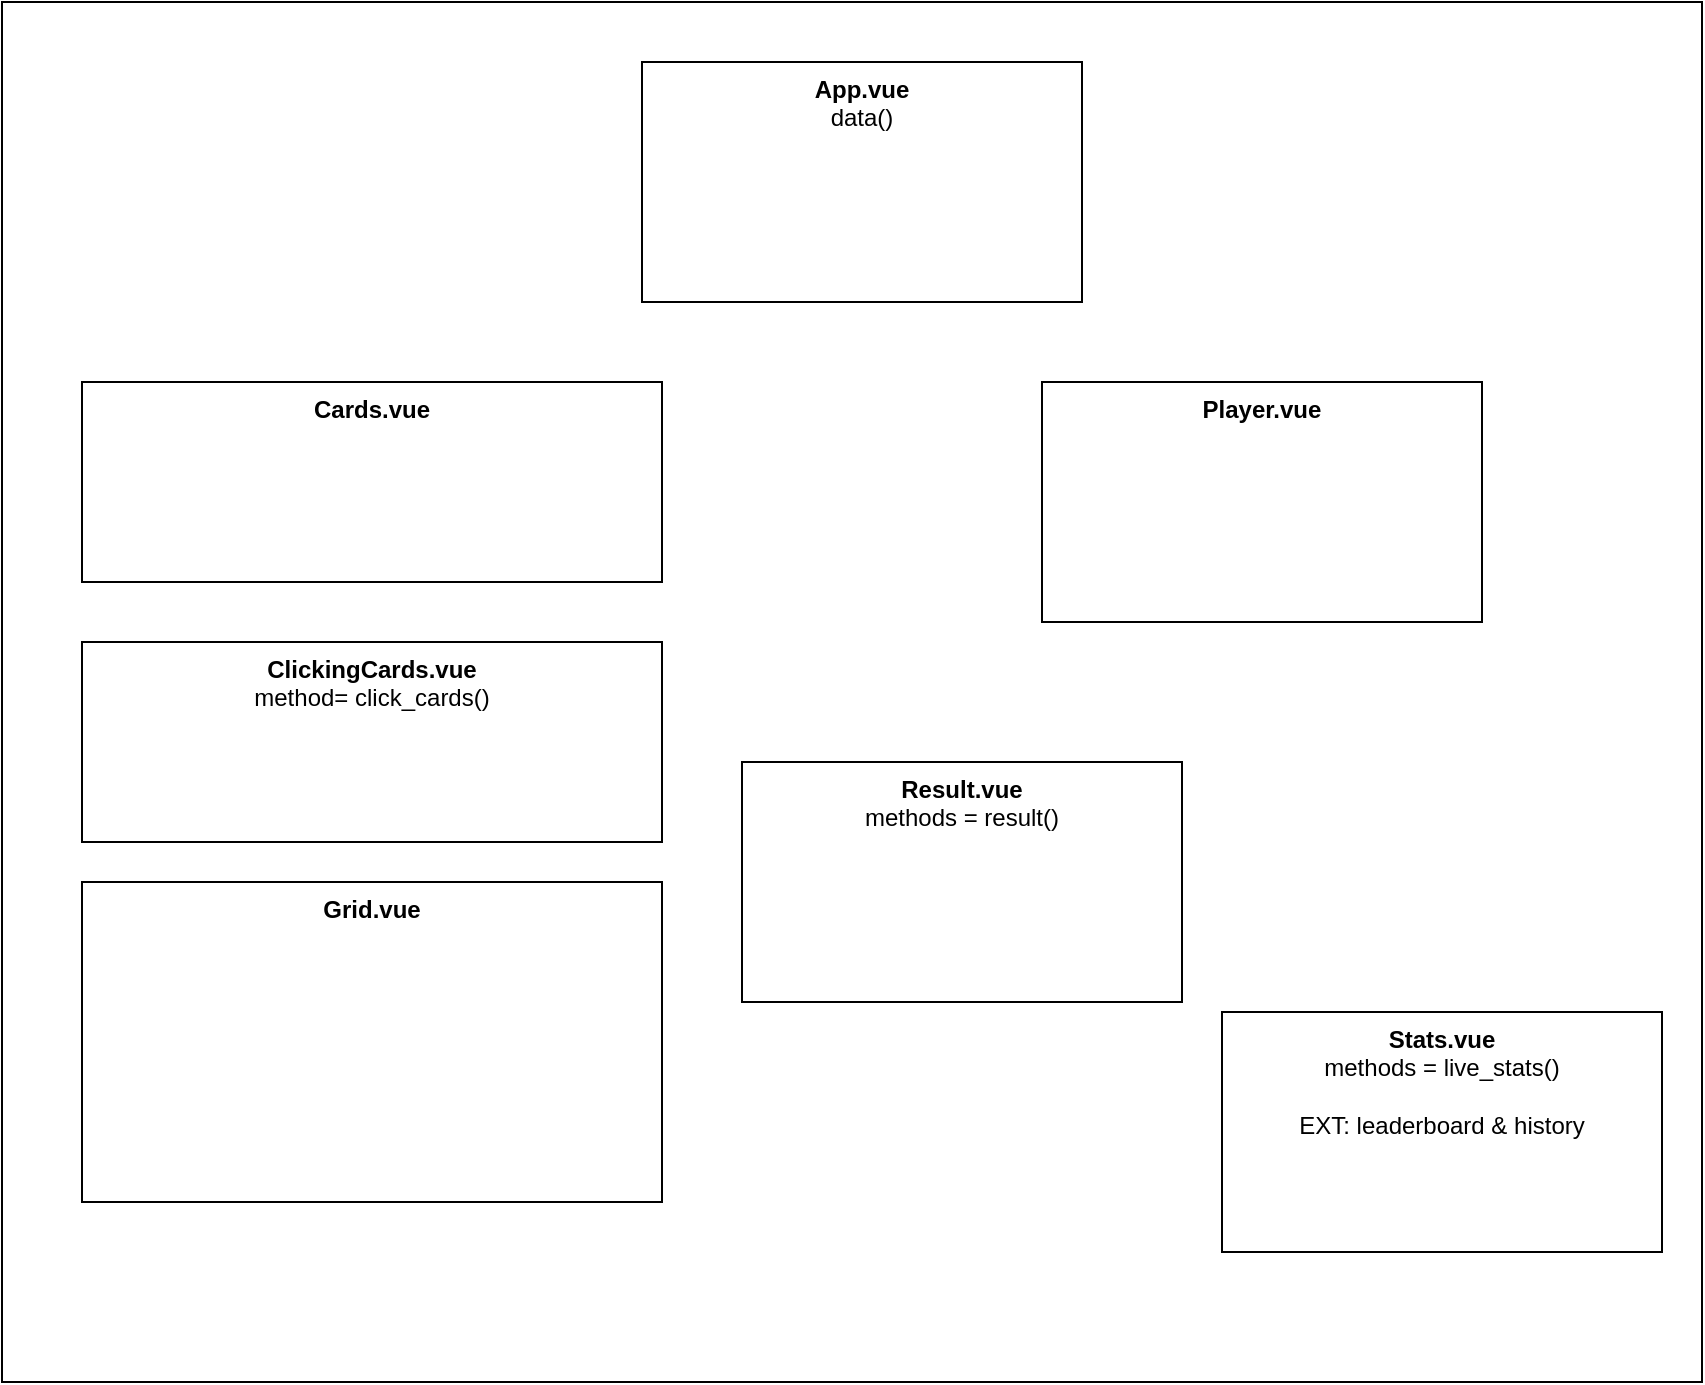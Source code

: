 <mxfile version="14.6.1" type="device"><diagram id="04I-G3dIMeDSBi7DxZNA" name="Page-1"><mxGraphModel dx="1218" dy="730" grid="1" gridSize="10" guides="1" tooltips="1" connect="1" arrows="1" fold="1" page="1" pageScale="1" pageWidth="1654" pageHeight="1169" math="0" shadow="0"><root><mxCell id="0"/><mxCell id="1" parent="0"/><mxCell id="ZeLoojFcmzW-CdSNqMIV-1" value="" style="rounded=0;whiteSpace=wrap;html=1;" vertex="1" parent="1"><mxGeometry x="130" y="20" width="850" height="690" as="geometry"/></mxCell><mxCell id="ZeLoojFcmzW-CdSNqMIV-2" value="&lt;b&gt;App.vue&lt;/b&gt;&lt;br&gt;data()" style="rounded=0;whiteSpace=wrap;html=1;verticalAlign=top;" vertex="1" parent="1"><mxGeometry x="450" y="50" width="220" height="120" as="geometry"/></mxCell><mxCell id="ZeLoojFcmzW-CdSNqMIV-3" value="&lt;b&gt;Grid.vue&lt;/b&gt;" style="rounded=0;whiteSpace=wrap;html=1;verticalAlign=top;" vertex="1" parent="1"><mxGeometry x="170" y="460" width="290" height="160" as="geometry"/></mxCell><mxCell id="ZeLoojFcmzW-CdSNqMIV-4" value="&lt;b&gt;Player.vue&lt;/b&gt;" style="rounded=0;whiteSpace=wrap;html=1;verticalAlign=top;" vertex="1" parent="1"><mxGeometry x="650" y="210" width="220" height="120" as="geometry"/></mxCell><mxCell id="ZeLoojFcmzW-CdSNqMIV-6" value="&lt;b&gt;Stats.vue&lt;/b&gt;&lt;br&gt;methods = live_stats()&lt;br&gt;&lt;br&gt;EXT: leaderboard &amp;amp; history" style="rounded=0;whiteSpace=wrap;html=1;verticalAlign=top;" vertex="1" parent="1"><mxGeometry x="740" y="525" width="220" height="120" as="geometry"/></mxCell><mxCell id="ZeLoojFcmzW-CdSNqMIV-7" value="&lt;b&gt;Cards.vue&lt;br&gt;&lt;br&gt;&lt;/b&gt;" style="rounded=0;whiteSpace=wrap;html=1;verticalAlign=top;" vertex="1" parent="1"><mxGeometry x="170" y="210" width="290" height="100" as="geometry"/></mxCell><mxCell id="ZeLoojFcmzW-CdSNqMIV-8" value="&lt;b&gt;ClickingCards.vue&lt;/b&gt;&lt;br&gt;method= click_cards()" style="rounded=0;whiteSpace=wrap;html=1;verticalAlign=top;" vertex="1" parent="1"><mxGeometry x="170" y="340" width="290" height="100" as="geometry"/></mxCell><mxCell id="ZeLoojFcmzW-CdSNqMIV-9" value="&lt;b&gt;Result.vue&lt;/b&gt;&lt;br&gt;methods = result()" style="rounded=0;whiteSpace=wrap;html=1;verticalAlign=top;" vertex="1" parent="1"><mxGeometry x="500" y="400" width="220" height="120" as="geometry"/></mxCell></root></mxGraphModel></diagram></mxfile>
